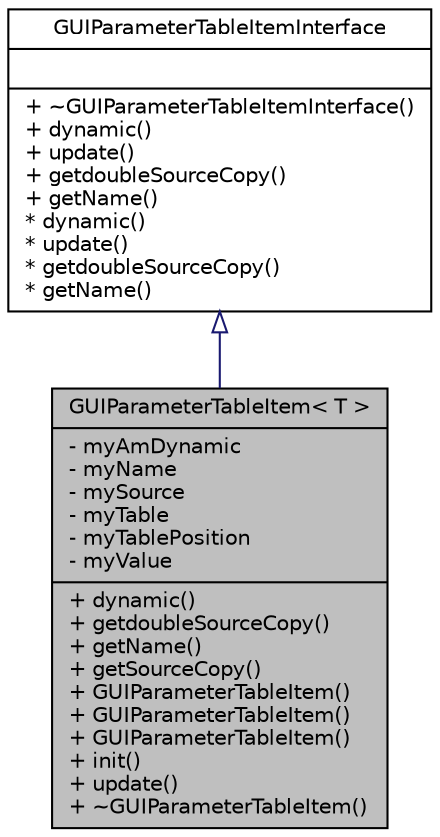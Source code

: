 digraph "GUIParameterTableItem&lt; T &gt;"
{
  edge [fontname="Helvetica",fontsize="10",labelfontname="Helvetica",labelfontsize="10"];
  node [fontname="Helvetica",fontsize="10",shape=record];
  Node0 [label="{GUIParameterTableItem\< T \>\n|- myAmDynamic\l- myName\l- mySource\l- myTable\l- myTablePosition\l- myValue\l|+ dynamic()\l+ getdoubleSourceCopy()\l+ getName()\l+ getSourceCopy()\l+ GUIParameterTableItem()\l+ GUIParameterTableItem()\l+ GUIParameterTableItem()\l+ init()\l+ update()\l+ ~GUIParameterTableItem()\l}",height=0.2,width=0.4,color="black", fillcolor="grey75", style="filled", fontcolor="black"];
  Node1 -> Node0 [dir="back",color="midnightblue",fontsize="10",style="solid",arrowtail="onormal",fontname="Helvetica"];
  Node1 [label="{GUIParameterTableItemInterface\n||+ ~GUIParameterTableItemInterface()\l+ dynamic()\l+ update()\l+ getdoubleSourceCopy()\l+ getName()\l* dynamic()\l* update()\l* getdoubleSourceCopy()\l* getName()\l}",height=0.2,width=0.4,color="black", fillcolor="white", style="filled",URL="$d3/d5c/class_g_u_i_parameter_table_item_interface.html",tooltip="Interface to a single line in a parameter window. "];
}
